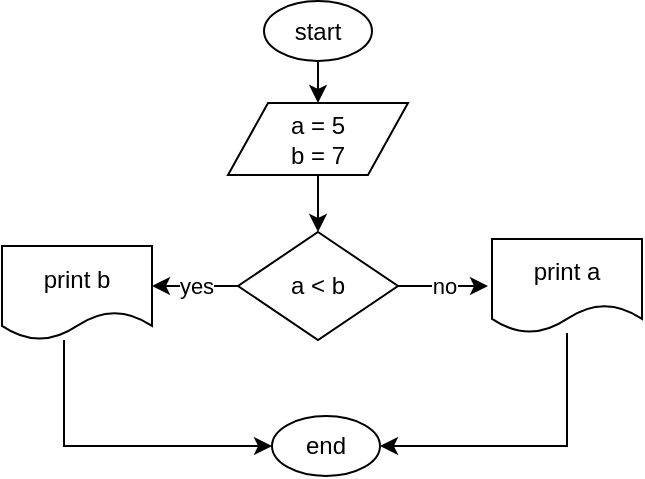 <mxfile>
    <diagram id="qUZiwYRadi2rDPf4DpiT" name="Page-1">
        <mxGraphModel dx="639" dy="693" grid="0" gridSize="10" guides="1" tooltips="1" connect="1" arrows="1" fold="1" page="0" pageScale="1" pageWidth="827" pageHeight="1169" math="0" shadow="0">
            <root>
                <mxCell id="0"/>
                <mxCell id="1" parent="0"/>
                <mxCell id="4" value="" style="edgeStyle=none;html=1;entryX=0.5;entryY=0;entryDx=0;entryDy=0;" parent="1" source="2" target="5" edge="1">
                    <mxGeometry relative="1" as="geometry">
                        <mxPoint x="348" y="55.5" as="targetPoint"/>
                    </mxGeometry>
                </mxCell>
                <mxCell id="2" value="start" style="ellipse;whiteSpace=wrap;html=1;" parent="1" vertex="1">
                    <mxGeometry x="321" y="-11.5" width="54" height="30" as="geometry"/>
                </mxCell>
                <mxCell id="15" style="edgeStyle=none;html=1;entryX=0.5;entryY=0;entryDx=0;entryDy=0;" edge="1" parent="1" source="5" target="9">
                    <mxGeometry relative="1" as="geometry"/>
                </mxCell>
                <mxCell id="5" value="a = 5&lt;br&gt;b = 7" style="shape=parallelogram;perimeter=parallelogramPerimeter;whiteSpace=wrap;html=1;fixedSize=1;" parent="1" vertex="1">
                    <mxGeometry x="303" y="39.5" width="90" height="36" as="geometry"/>
                </mxCell>
                <mxCell id="12" value="yes" style="edgeStyle=none;html=1;" edge="1" parent="1" source="9">
                    <mxGeometry relative="1" as="geometry">
                        <mxPoint x="265" y="131" as="targetPoint"/>
                        <Array as="points">
                            <mxPoint x="297" y="131"/>
                        </Array>
                    </mxGeometry>
                </mxCell>
                <mxCell id="14" value="no" style="edgeStyle=none;html=1;entryX=0;entryY=0.5;entryDx=0;entryDy=0;" edge="1" parent="1" source="9">
                    <mxGeometry relative="1" as="geometry">
                        <mxPoint x="433" y="131" as="targetPoint"/>
                    </mxGeometry>
                </mxCell>
                <mxCell id="9" value="a &amp;lt; b" style="rhombus;whiteSpace=wrap;html=1;" parent="1" vertex="1">
                    <mxGeometry x="308" y="104" width="80" height="54" as="geometry"/>
                </mxCell>
                <mxCell id="19" style="edgeStyle=orthogonalEdgeStyle;html=1;entryX=0;entryY=0.5;entryDx=0;entryDy=0;rounded=0;" edge="1" parent="1" source="16" target="18">
                    <mxGeometry relative="1" as="geometry">
                        <Array as="points">
                            <mxPoint x="221" y="211"/>
                        </Array>
                    </mxGeometry>
                </mxCell>
                <mxCell id="16" value="print b" style="shape=document;whiteSpace=wrap;html=1;boundedLbl=1;" vertex="1" parent="1">
                    <mxGeometry x="190" y="111" width="75" height="47" as="geometry"/>
                </mxCell>
                <mxCell id="20" style="edgeStyle=orthogonalEdgeStyle;rounded=0;html=1;entryX=1;entryY=0.5;entryDx=0;entryDy=0;" edge="1" parent="1" source="17" target="18">
                    <mxGeometry relative="1" as="geometry">
                        <Array as="points">
                            <mxPoint x="472" y="211"/>
                        </Array>
                    </mxGeometry>
                </mxCell>
                <mxCell id="17" value="print a" style="shape=document;whiteSpace=wrap;html=1;boundedLbl=1;" vertex="1" parent="1">
                    <mxGeometry x="435" y="107.5" width="75" height="47" as="geometry"/>
                </mxCell>
                <mxCell id="18" value="end" style="ellipse;whiteSpace=wrap;html=1;" vertex="1" parent="1">
                    <mxGeometry x="325" y="196" width="54" height="30" as="geometry"/>
                </mxCell>
            </root>
        </mxGraphModel>
    </diagram>
</mxfile>